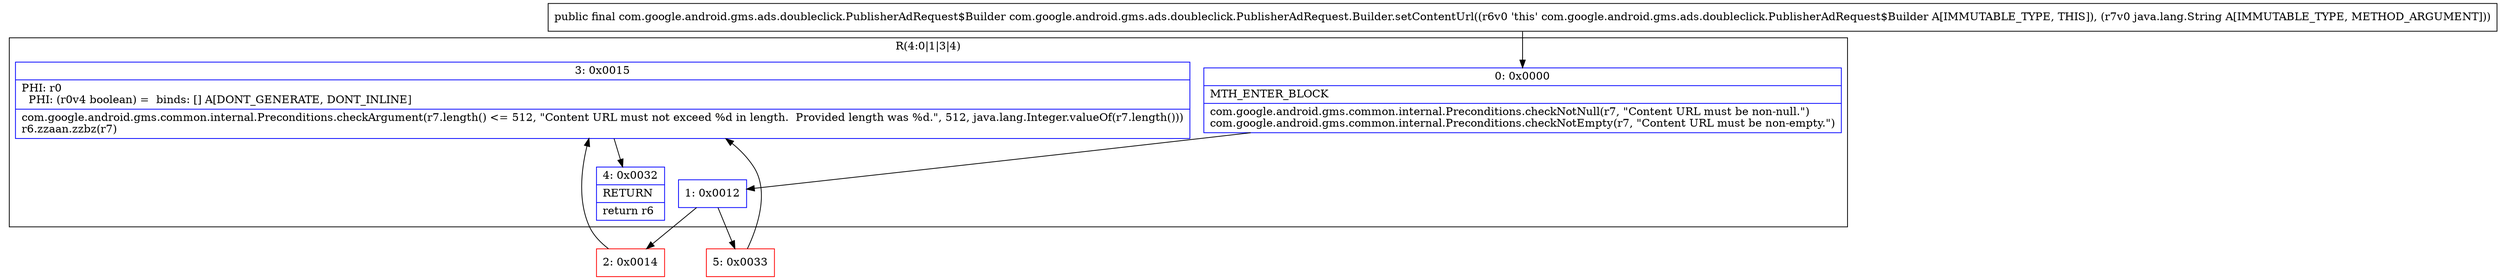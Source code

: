 digraph "CFG forcom.google.android.gms.ads.doubleclick.PublisherAdRequest.Builder.setContentUrl(Ljava\/lang\/String;)Lcom\/google\/android\/gms\/ads\/doubleclick\/PublisherAdRequest$Builder;" {
subgraph cluster_Region_1860056403 {
label = "R(4:0|1|3|4)";
node [shape=record,color=blue];
Node_0 [shape=record,label="{0\:\ 0x0000|MTH_ENTER_BLOCK\l|com.google.android.gms.common.internal.Preconditions.checkNotNull(r7, \"Content URL must be non\-null.\")\lcom.google.android.gms.common.internal.Preconditions.checkNotEmpty(r7, \"Content URL must be non\-empty.\")\l}"];
Node_1 [shape=record,label="{1\:\ 0x0012}"];
Node_3 [shape=record,label="{3\:\ 0x0015|PHI: r0 \l  PHI: (r0v4 boolean) =  binds: [] A[DONT_GENERATE, DONT_INLINE]\l|com.google.android.gms.common.internal.Preconditions.checkArgument(r7.length() \<= 512, \"Content URL must not exceed %d in length.  Provided length was %d.\", 512, java.lang.Integer.valueOf(r7.length()))\lr6.zzaan.zzbz(r7)\l}"];
Node_4 [shape=record,label="{4\:\ 0x0032|RETURN\l|return r6\l}"];
}
Node_2 [shape=record,color=red,label="{2\:\ 0x0014}"];
Node_5 [shape=record,color=red,label="{5\:\ 0x0033}"];
MethodNode[shape=record,label="{public final com.google.android.gms.ads.doubleclick.PublisherAdRequest$Builder com.google.android.gms.ads.doubleclick.PublisherAdRequest.Builder.setContentUrl((r6v0 'this' com.google.android.gms.ads.doubleclick.PublisherAdRequest$Builder A[IMMUTABLE_TYPE, THIS]), (r7v0 java.lang.String A[IMMUTABLE_TYPE, METHOD_ARGUMENT])) }"];
MethodNode -> Node_0;
Node_0 -> Node_1;
Node_1 -> Node_2;
Node_1 -> Node_5;
Node_3 -> Node_4;
Node_2 -> Node_3;
Node_5 -> Node_3;
}

